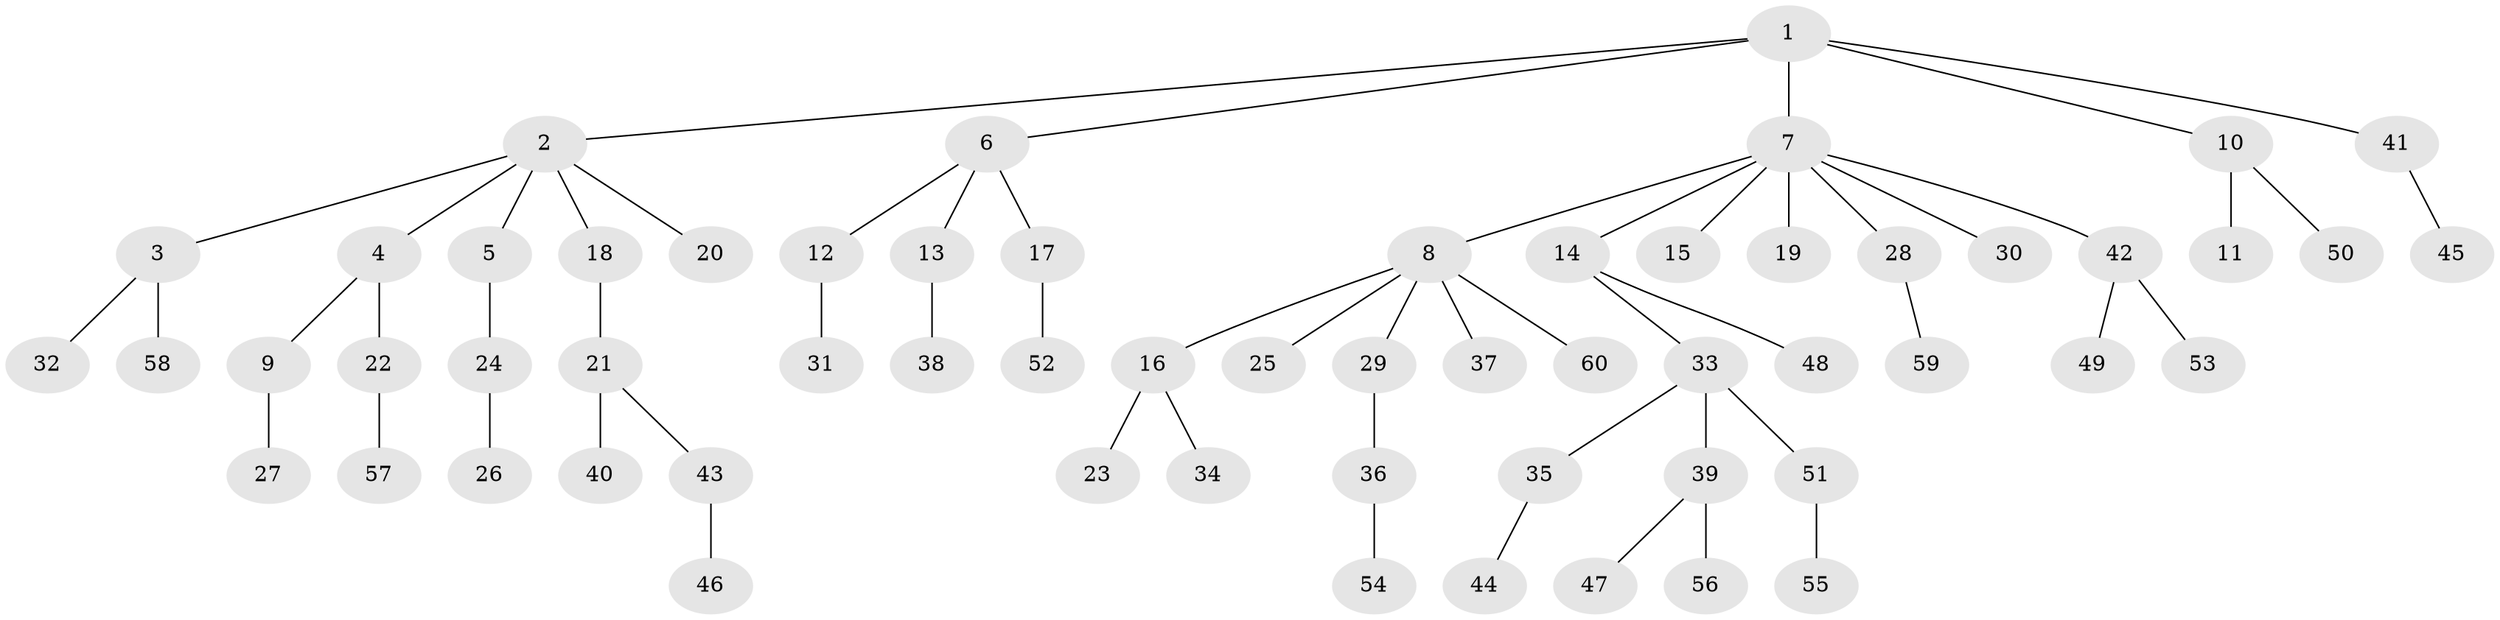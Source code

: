 // coarse degree distribution, {2: 0.16666666666666666, 1: 0.7777777777777778, 14: 0.05555555555555555}
// Generated by graph-tools (version 1.1) at 2025/55/03/04/25 21:55:52]
// undirected, 60 vertices, 59 edges
graph export_dot {
graph [start="1"]
  node [color=gray90,style=filled];
  1;
  2;
  3;
  4;
  5;
  6;
  7;
  8;
  9;
  10;
  11;
  12;
  13;
  14;
  15;
  16;
  17;
  18;
  19;
  20;
  21;
  22;
  23;
  24;
  25;
  26;
  27;
  28;
  29;
  30;
  31;
  32;
  33;
  34;
  35;
  36;
  37;
  38;
  39;
  40;
  41;
  42;
  43;
  44;
  45;
  46;
  47;
  48;
  49;
  50;
  51;
  52;
  53;
  54;
  55;
  56;
  57;
  58;
  59;
  60;
  1 -- 2;
  1 -- 6;
  1 -- 7;
  1 -- 10;
  1 -- 41;
  2 -- 3;
  2 -- 4;
  2 -- 5;
  2 -- 18;
  2 -- 20;
  3 -- 32;
  3 -- 58;
  4 -- 9;
  4 -- 22;
  5 -- 24;
  6 -- 12;
  6 -- 13;
  6 -- 17;
  7 -- 8;
  7 -- 14;
  7 -- 15;
  7 -- 19;
  7 -- 28;
  7 -- 30;
  7 -- 42;
  8 -- 16;
  8 -- 25;
  8 -- 29;
  8 -- 37;
  8 -- 60;
  9 -- 27;
  10 -- 11;
  10 -- 50;
  12 -- 31;
  13 -- 38;
  14 -- 33;
  14 -- 48;
  16 -- 23;
  16 -- 34;
  17 -- 52;
  18 -- 21;
  21 -- 40;
  21 -- 43;
  22 -- 57;
  24 -- 26;
  28 -- 59;
  29 -- 36;
  33 -- 35;
  33 -- 39;
  33 -- 51;
  35 -- 44;
  36 -- 54;
  39 -- 47;
  39 -- 56;
  41 -- 45;
  42 -- 49;
  42 -- 53;
  43 -- 46;
  51 -- 55;
}
